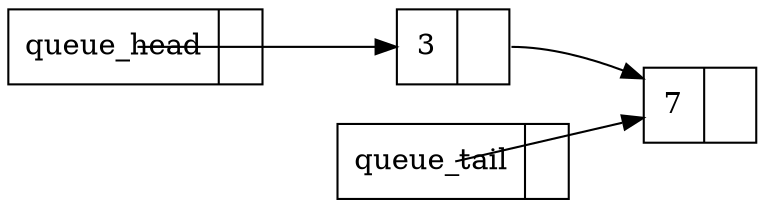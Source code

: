 digraph queue {
        rankdir=LR;
        node [shape=record];
        head [label="{ queue_head | <next>  }"]
        tail [label="{ queue_tail | <next>  }"]
        //null [shape=none, label="null"];
        //null2 [shape=none, label="null"];
        a[label="{ 3 | <next>  }"]
        b[label="{ 7 | <next>  }"]
        head -> a [arrowtail=vee,  tailclip=false];
        tail -> b [arrowtail=vee,  tailclip=false];
        a:next -> b [arrowtail=vee,  tailclip=false];
}

